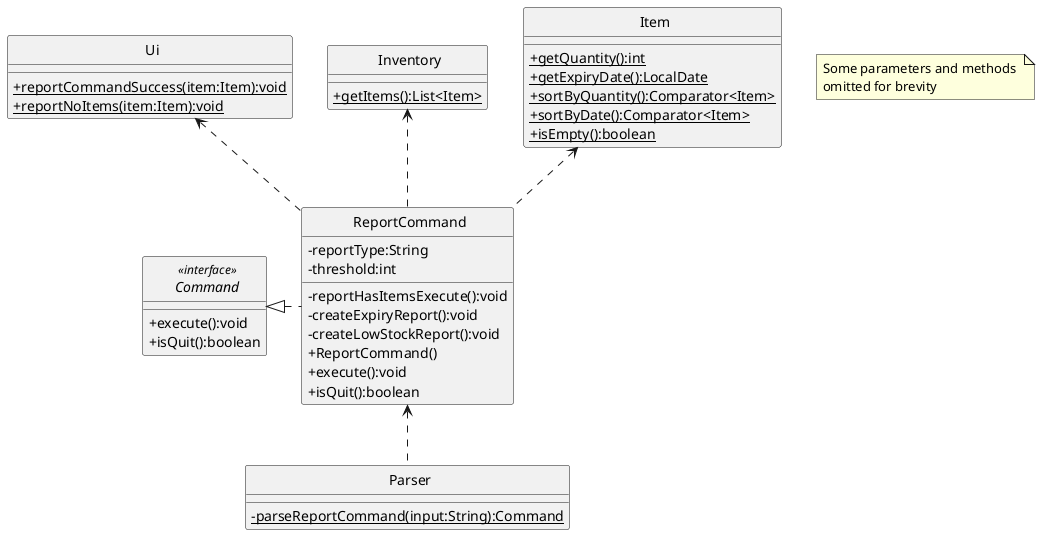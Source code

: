 @startuml
'https://plantuml.com/class-diagram
skinparam classAttributeIconSize 0
skinparam CircledCharacterFontSize 0
skinparam CircledCharacterRadius 0

interface Command
class Ui
class Inventory
class Item
class ReportCommand
class Parser

ReportCommand <.. Parser
Command <|. ReportCommand
Ui <.. ReportCommand
Inventory <.. ReportCommand
Item <.. ReportCommand

interface Command <<interface>> {
    +execute():void
    +isQuit():boolean
}

class ReportCommand {
    -reportType:String
    -threshold:int
    -reportHasItemsExecute():void
    -createExpiryReport():void
    -createLowStockReport():void
    +ReportCommand()
    +execute():void
    +isQuit():boolean
}

class Item {
    {static}+getQuantity():int
    {static}+getExpiryDate():LocalDate
    {static}+sortByQuantity():Comparator<Item>
    {static}+sortByDate():Comparator<Item>
    {static}+isEmpty():boolean
}

class Parser {
    {static}-parseReportCommand(input:String):Command
}

class Inventory {
    {static}+getItems():List<Item>
}

class Ui {
    {static}+reportCommandSuccess(item:Item):void
    {static}+reportNoItems(item:Item):void
}

note "Some parameters and methods \nomitted for brevity" as n1
@enduml

@startuml
hide footbox
participant "SuperTracker" as SuperTracker <<class>> #f5e3a9
participant ":ReportCommand" as ReportCommand #cbf7f4
participant "Inventory" as Inventory <<class>> #d5eac2
participant "Ui" as Ui <<class>> #e5c2ea
participant "Item" as Item #fbffb2

SuperTracker -> ReportCommand : execute()
activate ReportCommand #cbf7f4

ReportCommand -> Inventory : getItems()
activate Inventory #d5eac2
Inventory --> ReportCommand : items:List<Item>
deactivate Inventory

alt items.isEmpty()
    ReportCommand -> Ui : reportNoItems()
    activate Ui #e5c2ea
    Ui -> ReportCommand
    deactivate Ui

else
    ReportCommand -> ReportCommand : reportHasItemsExecute(items)
    activate ReportCommand #cbf7f4
    alt reportType.equals("low stock")
        ReportCommand -> ReportCommand : createLowStockReport()
        activate ReportCommand #cbf7f4
        loop for each item in items
            ReportCommand -> Item : getQuantity()
            activate Item #fbffb2
            Item -> ReportCommand
            deactivate Item
            opt items quantity is less than threshold
                ReportCommand -> ReportCommand : reportLowStockItems.add(item)
            end
            ReportCommand -> ReportCommand : sort()
            note right : items sorted by quantity
            ReportCommand -> Ui : reportCommandSuccess()
            activate Ui #e5c2ea
            Ui -> ReportCommand
            deactivate Ui
        end
        ReportCommand -> ReportCommand
        deactivate ReportCommand

    else reportType.equals("expiry")
        ReportCommand -> ReportCommand : createExpiryReport();
        activate ReportCommand #cbf7f4
        loop for each item in items
            ReportCommand -> Item : getExpiryDate()
            activate Item #fbffb2
            Item -> ReportCommand
            deactivate Item
            opt items with expiry dates that are between today and a week later
                ReportCommand -> ReportCommand : reportExpiryItems.add(item)
            end
            opt items with expiry dates that have already passed
                ReportCommand -> ReportCommand : reportExpiredItems.add(item)
            end
            ReportCommand -> ReportCommand : sort()
            note right : items sorted by expiry date for both expiry reports
            ReportCommand -> Ui : reportCommandSuccess()
            note left : for both expiry reports
            activate Ui #e5c2ea
            Ui -> ReportCommand
            deactivate Ui
        end

        ReportCommand -> ReportCommand
        deactivate ReportCommand
    end

    ReportCommand -> ReportCommand
    deactivate ReportCommand
end

note right : some parameters and methods \n are omitted for brevity

ReportCommand --> SuperTracker
deactivate ReportCommand

@enduml